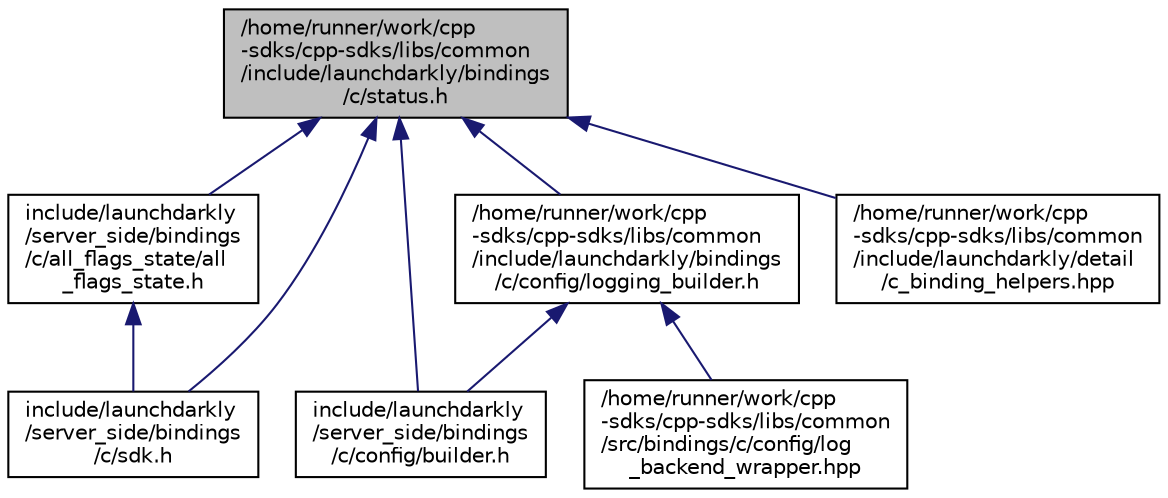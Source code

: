 digraph "/home/runner/work/cpp-sdks/cpp-sdks/libs/common/include/launchdarkly/bindings/c/status.h"
{
 // LATEX_PDF_SIZE
  edge [fontname="Helvetica",fontsize="10",labelfontname="Helvetica",labelfontsize="10"];
  node [fontname="Helvetica",fontsize="10",shape=record];
  Node1 [label="/home/runner/work/cpp\l-sdks/cpp-sdks/libs/common\l/include/launchdarkly/bindings\l/c/status.h",height=0.2,width=0.4,color="black", fillcolor="grey75", style="filled", fontcolor="black",tooltip=" "];
  Node1 -> Node2 [dir="back",color="midnightblue",fontsize="10",style="solid"];
  Node2 [label="include/launchdarkly\l/server_side/bindings\l/c/all_flags_state/all\l_flags_state.h",height=0.2,width=0.4,color="black", fillcolor="white", style="filled",URL="$all__flags__state_8h.html",tooltip=" "];
  Node2 -> Node3 [dir="back",color="midnightblue",fontsize="10",style="solid"];
  Node3 [label="include/launchdarkly\l/server_side/bindings\l/c/sdk.h",height=0.2,width=0.4,color="black", fillcolor="white", style="filled",URL="$sdk_8h.html",tooltip="LaunchDarkly Server-side C Bindings."];
  Node1 -> Node4 [dir="back",color="midnightblue",fontsize="10",style="solid"];
  Node4 [label="include/launchdarkly\l/server_side/bindings\l/c/config/builder.h",height=0.2,width=0.4,color="black", fillcolor="white", style="filled",URL="$server-sdk_2include_2launchdarkly_2server__side_2bindings_2c_2config_2builder_8h.html",tooltip=" "];
  Node1 -> Node3 [dir="back",color="midnightblue",fontsize="10",style="solid"];
  Node1 -> Node5 [dir="back",color="midnightblue",fontsize="10",style="solid"];
  Node5 [label="/home/runner/work/cpp\l-sdks/cpp-sdks/libs/common\l/include/launchdarkly/bindings\l/c/config/logging_builder.h",height=0.2,width=0.4,color="black", fillcolor="white", style="filled",URL="$logging__builder_8h.html",tooltip=" "];
  Node5 -> Node4 [dir="back",color="midnightblue",fontsize="10",style="solid"];
  Node5 -> Node6 [dir="back",color="midnightblue",fontsize="10",style="solid"];
  Node6 [label="/home/runner/work/cpp\l-sdks/cpp-sdks/libs/common\l/src/bindings/c/config/log\l_backend_wrapper.hpp",height=0.2,width=0.4,color="black", fillcolor="white", style="filled",URL="$log__backend__wrapper_8hpp_source.html",tooltip=" "];
  Node1 -> Node7 [dir="back",color="midnightblue",fontsize="10",style="solid"];
  Node7 [label="/home/runner/work/cpp\l-sdks/cpp-sdks/libs/common\l/include/launchdarkly/detail\l/c_binding_helpers.hpp",height=0.2,width=0.4,color="black", fillcolor="white", style="filled",URL="$c__binding__helpers_8hpp_source.html",tooltip=" "];
}
